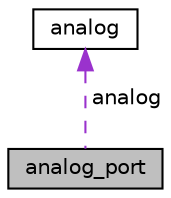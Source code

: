 digraph "analog_port"
{
 // LATEX_PDF_SIZE
  edge [fontname="Helvetica",fontsize="10",labelfontname="Helvetica",labelfontsize="10"];
  node [fontname="Helvetica",fontsize="10",shape=record];
  Node1 [label="analog_port",height=0.2,width=0.4,color="black", fillcolor="grey75", style="filled", fontcolor="black",tooltip=" "];
  Node2 -> Node1 [dir="back",color="darkorchid3",fontsize="10",style="dashed",label=" analog" ,fontname="Helvetica"];
  Node2 [label="analog",height=0.2,width=0.4,color="black", fillcolor="white", style="filled",URL="$structanalog.html",tooltip=" "];
}
